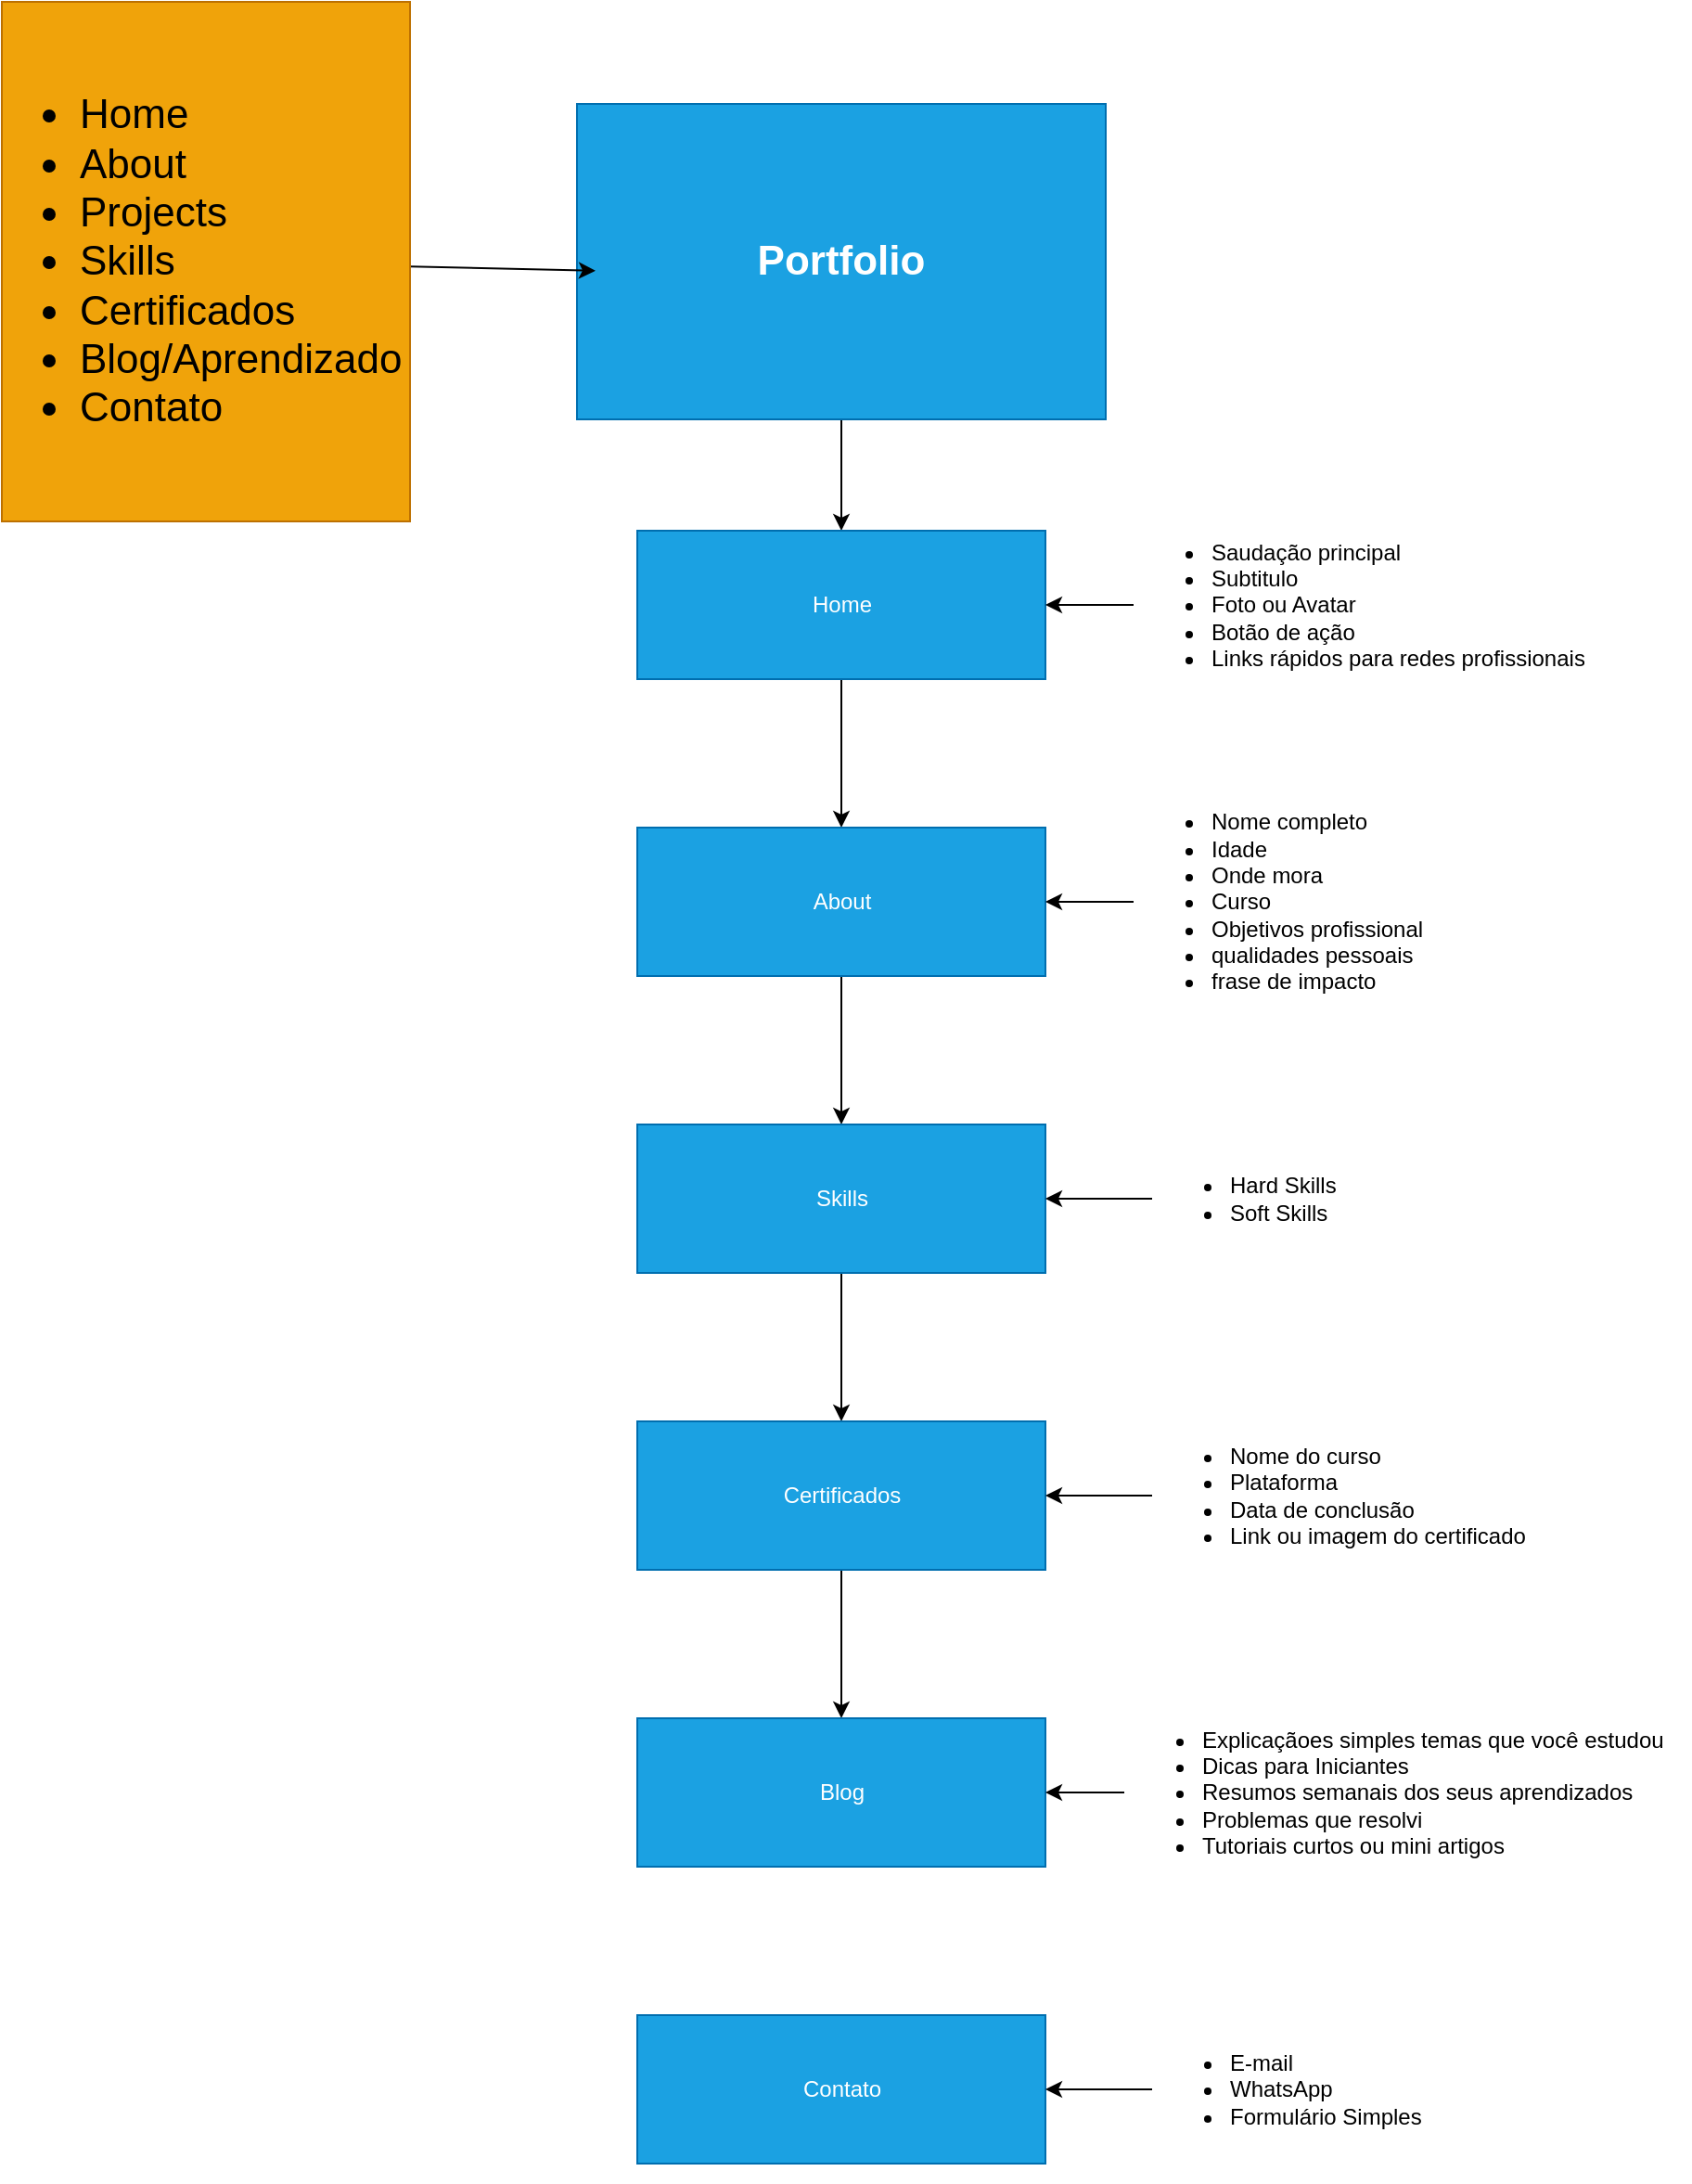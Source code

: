 <mxfile>
    <diagram id="d2fh7UBhQg8kpc4wbfIJ" name="Page-1">
        <mxGraphModel dx="869" dy="633" grid="1" gridSize="10" guides="1" tooltips="1" connect="1" arrows="1" fold="1" page="1" pageScale="1" pageWidth="850" pageHeight="1100" math="0" shadow="0">
            <root>
                <mxCell id="0"/>
                <mxCell id="1" parent="0"/>
                <mxCell id="12" value="" style="edgeStyle=none;html=1;" edge="1" parent="1" source="2" target="11">
                    <mxGeometry relative="1" as="geometry"/>
                </mxCell>
                <mxCell id="2" value="&lt;font size=&quot;1&quot; style=&quot;&quot;&gt;&lt;b style=&quot;font-size: 22px;&quot;&gt;Portfolio&lt;/b&gt;&lt;/font&gt;" style="rounded=0;whiteSpace=wrap;html=1;fillColor=#1ba1e2;fontColor=#ffffff;strokeColor=#006EAF;" parent="1" vertex="1">
                    <mxGeometry x="540" y="140" width="285" height="170" as="geometry"/>
                </mxCell>
                <mxCell id="10" style="edgeStyle=none;html=1;entryX=0.035;entryY=0.529;entryDx=0;entryDy=0;entryPerimeter=0;" edge="1" parent="1" source="4" target="2">
                    <mxGeometry relative="1" as="geometry"/>
                </mxCell>
                <mxCell id="4" value="&lt;ul&gt;&lt;li&gt;Home&lt;/li&gt;&lt;li&gt;About&lt;/li&gt;&lt;li&gt;Projects&lt;/li&gt;&lt;li&gt;Skills&lt;/li&gt;&lt;li&gt;Certificados&lt;/li&gt;&lt;li&gt;Blog/Aprendizado&lt;/li&gt;&lt;li&gt;Contato&lt;/li&gt;&lt;/ul&gt;" style="text;strokeColor=#BD7000;fillColor=#f0a30a;html=1;whiteSpace=wrap;verticalAlign=middle;overflow=hidden;fontSize=22;fontColor=#000000;" parent="1" vertex="1">
                    <mxGeometry x="230" y="85" width="220" height="280" as="geometry"/>
                </mxCell>
                <mxCell id="16" value="" style="edgeStyle=none;html=1;" edge="1" parent="1" source="11" target="15">
                    <mxGeometry relative="1" as="geometry"/>
                </mxCell>
                <mxCell id="11" value="Home" style="rounded=0;whiteSpace=wrap;html=1;fillColor=#1ba1e2;fontColor=#ffffff;strokeColor=#006EAF;" vertex="1" parent="1">
                    <mxGeometry x="572.5" y="370" width="220" height="80" as="geometry"/>
                </mxCell>
                <mxCell id="14" style="edgeStyle=none;html=1;entryX=1;entryY=0.5;entryDx=0;entryDy=0;" edge="1" parent="1" source="13" target="11">
                    <mxGeometry relative="1" as="geometry"/>
                </mxCell>
                <mxCell id="13" value="&lt;ul&gt;&lt;li&gt;Saudação principal&lt;/li&gt;&lt;li&gt;Subtitulo&lt;/li&gt;&lt;li&gt;Foto ou Avatar&lt;/li&gt;&lt;li&gt;Botão de ação&lt;/li&gt;&lt;li&gt;Links rápidos para redes profissionais&lt;/li&gt;&lt;/ul&gt;" style="text;strokeColor=none;fillColor=none;html=1;whiteSpace=wrap;verticalAlign=middle;overflow=hidden;" vertex="1" parent="1">
                    <mxGeometry x="840" y="345" width="250" height="130" as="geometry"/>
                </mxCell>
                <mxCell id="21" value="" style="edgeStyle=none;html=1;" edge="1" parent="1" source="15" target="20">
                    <mxGeometry relative="1" as="geometry"/>
                </mxCell>
                <mxCell id="15" value="About" style="rounded=0;whiteSpace=wrap;html=1;fillColor=#1ba1e2;fontColor=#ffffff;strokeColor=#006EAF;" vertex="1" parent="1">
                    <mxGeometry x="572.5" y="530" width="220" height="80" as="geometry"/>
                </mxCell>
                <mxCell id="19" style="edgeStyle=none;html=1;entryX=1;entryY=0.5;entryDx=0;entryDy=0;" edge="1" parent="1" source="18" target="15">
                    <mxGeometry relative="1" as="geometry"/>
                </mxCell>
                <mxCell id="18" value="&lt;ul&gt;&lt;li&gt;Nome completo&lt;/li&gt;&lt;li&gt;Idade&lt;/li&gt;&lt;li&gt;Onde mora&lt;/li&gt;&lt;li&gt;Curso&lt;/li&gt;&lt;li&gt;Objetivos profissional&amp;nbsp;&lt;/li&gt;&lt;li&gt;qualidades pessoais&lt;/li&gt;&lt;li&gt;frase de impacto&lt;/li&gt;&lt;/ul&gt;" style="text;strokeColor=none;fillColor=none;html=1;whiteSpace=wrap;verticalAlign=middle;overflow=hidden;" vertex="1" parent="1">
                    <mxGeometry x="840" y="490" width="280" height="160" as="geometry"/>
                </mxCell>
                <mxCell id="24" value="" style="edgeStyle=none;html=1;" edge="1" parent="1" source="20" target="23">
                    <mxGeometry relative="1" as="geometry"/>
                </mxCell>
                <mxCell id="20" value="Skills" style="rounded=0;whiteSpace=wrap;html=1;fillColor=#1ba1e2;fontColor=#ffffff;strokeColor=#006EAF;" vertex="1" parent="1">
                    <mxGeometry x="572.5" y="690" width="220" height="80" as="geometry"/>
                </mxCell>
                <mxCell id="26" style="edgeStyle=none;html=1;entryX=1;entryY=0.5;entryDx=0;entryDy=0;" edge="1" parent="1" source="22" target="20">
                    <mxGeometry relative="1" as="geometry"/>
                </mxCell>
                <mxCell id="22" value="&lt;ul&gt;&lt;li&gt;Hard Skills&lt;/li&gt;&lt;li&gt;Soft Skills&lt;/li&gt;&lt;/ul&gt;" style="text;strokeColor=none;fillColor=none;html=1;whiteSpace=wrap;verticalAlign=middle;overflow=hidden;" vertex="1" parent="1">
                    <mxGeometry x="850" y="690" width="100" height="80" as="geometry"/>
                </mxCell>
                <mxCell id="30" value="" style="edgeStyle=none;html=1;" edge="1" parent="1" source="23" target="29">
                    <mxGeometry relative="1" as="geometry"/>
                </mxCell>
                <mxCell id="23" value="Certificados" style="rounded=0;whiteSpace=wrap;html=1;fillColor=#1ba1e2;fontColor=#ffffff;strokeColor=#006EAF;" vertex="1" parent="1">
                    <mxGeometry x="572.5" y="850" width="220" height="80" as="geometry"/>
                </mxCell>
                <mxCell id="27" style="edgeStyle=none;html=1;entryX=1;entryY=0.5;entryDx=0;entryDy=0;" edge="1" parent="1" source="25" target="23">
                    <mxGeometry relative="1" as="geometry"/>
                </mxCell>
                <mxCell id="25" value="&lt;ul&gt;&lt;li&gt;Nome do curso&lt;/li&gt;&lt;li&gt;Plataforma&lt;/li&gt;&lt;li&gt;Data de conclusão&lt;/li&gt;&lt;li&gt;Link ou imagem do certificado&lt;/li&gt;&lt;/ul&gt;" style="text;strokeColor=none;fillColor=none;html=1;whiteSpace=wrap;verticalAlign=middle;overflow=hidden;" vertex="1" parent="1">
                    <mxGeometry x="850" y="825" width="230" height="130" as="geometry"/>
                </mxCell>
                <mxCell id="29" value="Blog" style="rounded=0;whiteSpace=wrap;html=1;fillColor=#1ba1e2;fontColor=#ffffff;strokeColor=#006EAF;" vertex="1" parent="1">
                    <mxGeometry x="572.5" y="1010" width="220" height="80" as="geometry"/>
                </mxCell>
                <mxCell id="32" style="edgeStyle=none;html=1;" edge="1" parent="1" source="31" target="29">
                    <mxGeometry relative="1" as="geometry"/>
                </mxCell>
                <mxCell id="31" value="&lt;ul&gt;&lt;li&gt;Explicaçãoes simples temas que você estudou&lt;/li&gt;&lt;li&gt;Dicas para Iniciantes&lt;/li&gt;&lt;li&gt;Resumos semanais dos seus aprendizados&lt;/li&gt;&lt;li&gt;Problemas que resolvi&amp;nbsp;&lt;/li&gt;&lt;li&gt;Tutoriais curtos ou mini artigos&amp;nbsp;&lt;/li&gt;&lt;/ul&gt;" style="text;strokeColor=none;fillColor=none;html=1;whiteSpace=wrap;verticalAlign=middle;overflow=hidden;" vertex="1" parent="1">
                    <mxGeometry x="835" y="970" width="305" height="160" as="geometry"/>
                </mxCell>
                <mxCell id="33" value="Contato" style="rounded=0;whiteSpace=wrap;html=1;fillColor=#1ba1e2;fontColor=#ffffff;strokeColor=#006EAF;" vertex="1" parent="1">
                    <mxGeometry x="572.5" y="1170" width="220" height="80" as="geometry"/>
                </mxCell>
                <mxCell id="35" style="edgeStyle=none;html=1;entryX=1;entryY=0.5;entryDx=0;entryDy=0;" edge="1" parent="1" source="34" target="33">
                    <mxGeometry relative="1" as="geometry"/>
                </mxCell>
                <mxCell id="34" value="&lt;ul&gt;&lt;li&gt;E-mail&lt;/li&gt;&lt;li&gt;WhatsApp&lt;/li&gt;&lt;li&gt;Formulário Simples&lt;/li&gt;&lt;/ul&gt;" style="text;strokeColor=none;fillColor=none;html=1;whiteSpace=wrap;verticalAlign=middle;overflow=hidden;" vertex="1" parent="1">
                    <mxGeometry x="850" y="1160" width="160" height="100" as="geometry"/>
                </mxCell>
            </root>
        </mxGraphModel>
    </diagram>
</mxfile>